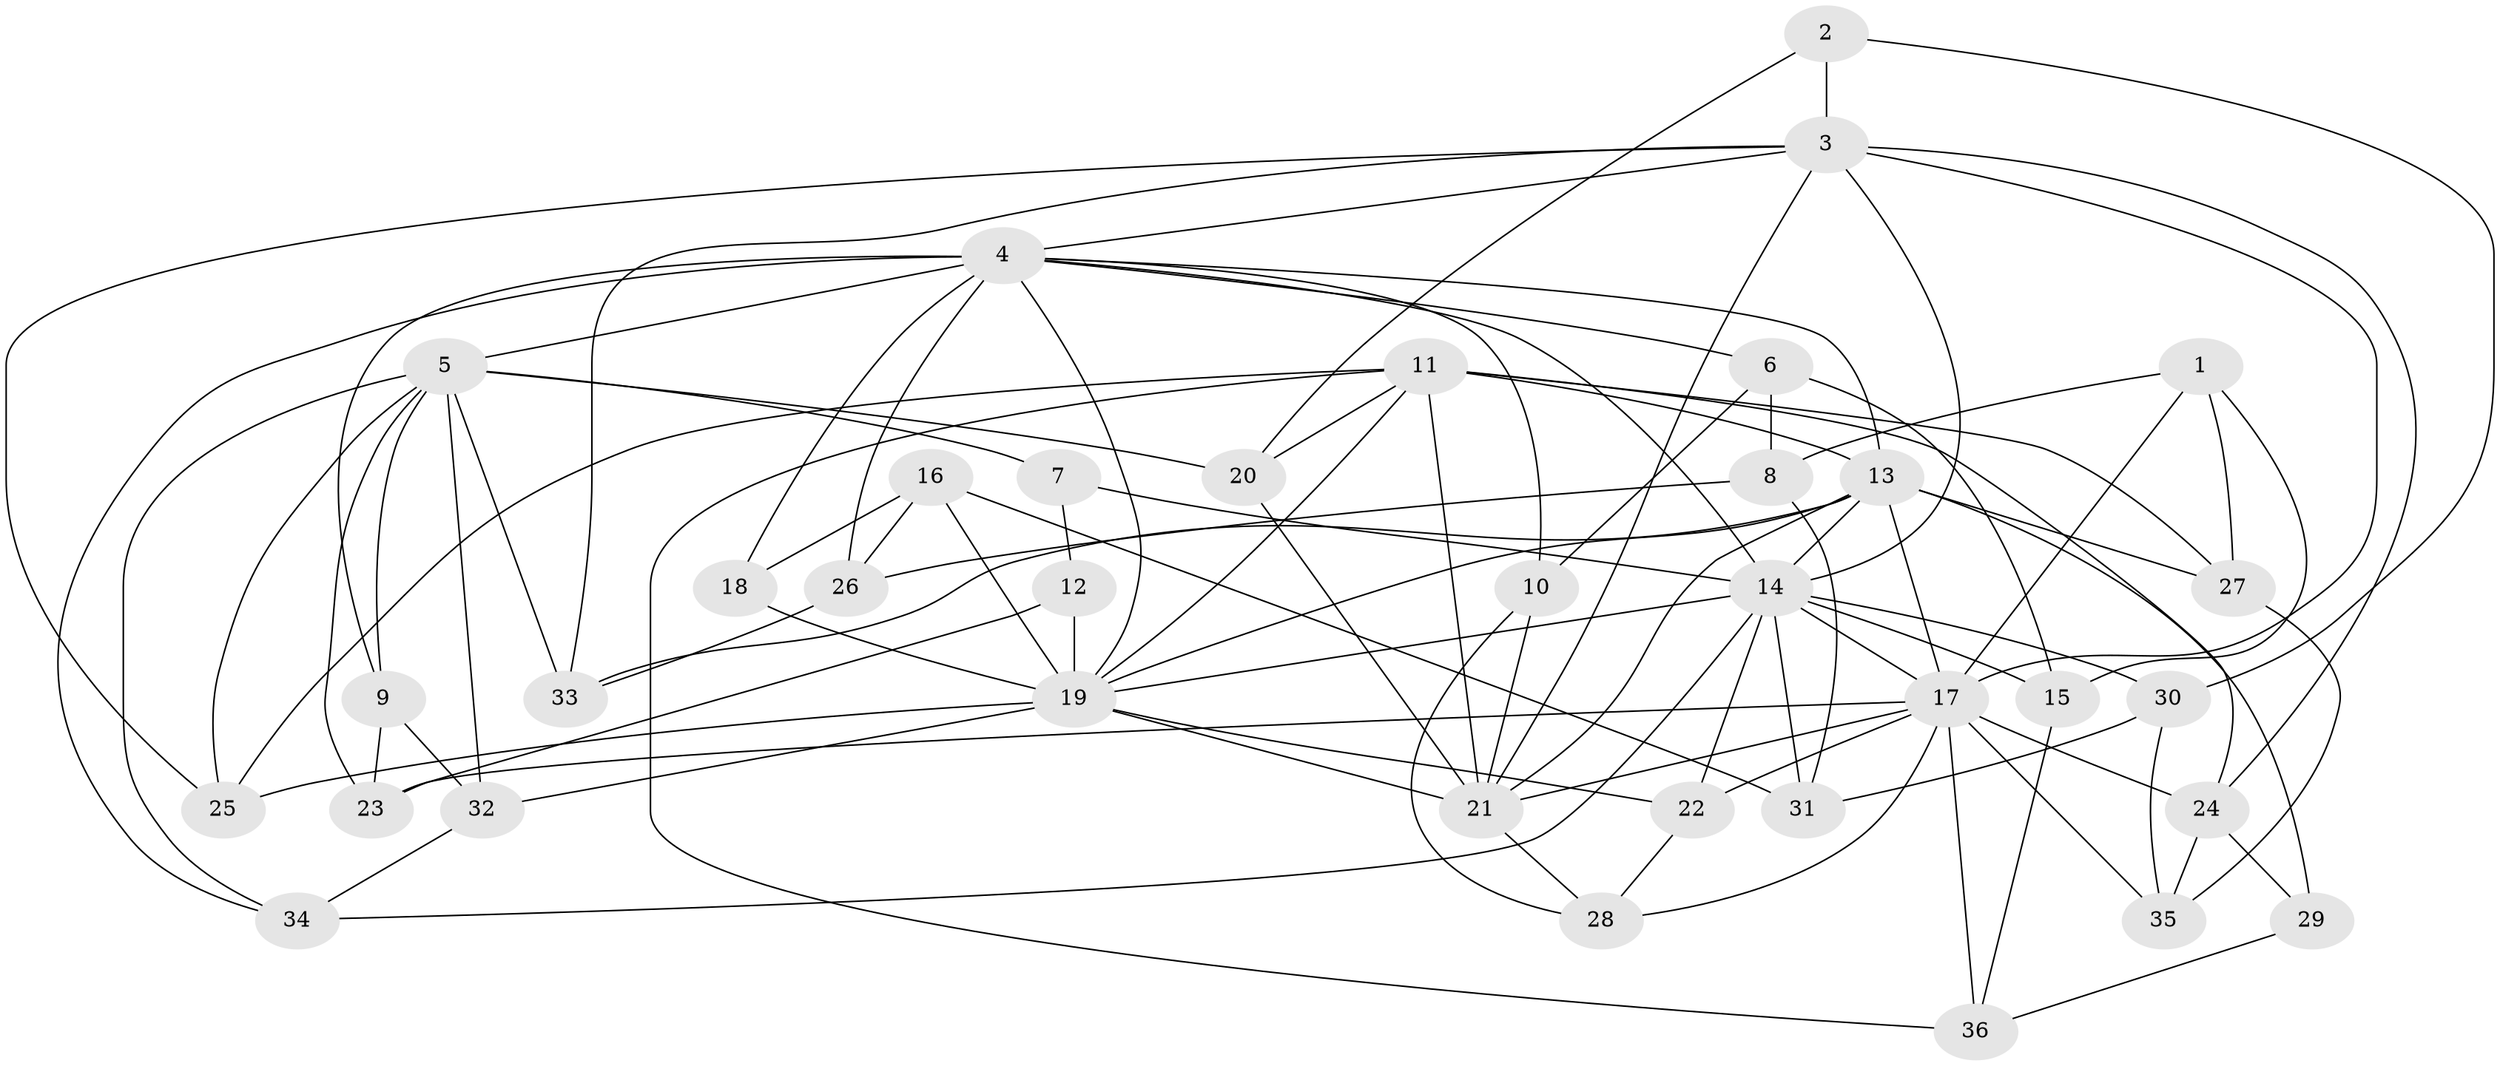 // original degree distribution, {4: 1.0}
// Generated by graph-tools (version 1.1) at 2025/53/03/04/25 22:53:33]
// undirected, 36 vertices, 95 edges
graph export_dot {
  node [color=gray90,style=filled];
  1;
  2;
  3;
  4;
  5;
  6;
  7;
  8;
  9;
  10;
  11;
  12;
  13;
  14;
  15;
  16;
  17;
  18;
  19;
  20;
  21;
  22;
  23;
  24;
  25;
  26;
  27;
  28;
  29;
  30;
  31;
  32;
  33;
  34;
  35;
  36;
  1 -- 8 [weight=1.0];
  1 -- 15 [weight=1.0];
  1 -- 17 [weight=1.0];
  1 -- 27 [weight=1.0];
  2 -- 3 [weight=2.0];
  2 -- 20 [weight=1.0];
  2 -- 30 [weight=1.0];
  3 -- 4 [weight=1.0];
  3 -- 14 [weight=2.0];
  3 -- 17 [weight=1.0];
  3 -- 21 [weight=1.0];
  3 -- 24 [weight=1.0];
  3 -- 25 [weight=1.0];
  3 -- 33 [weight=1.0];
  4 -- 5 [weight=1.0];
  4 -- 6 [weight=1.0];
  4 -- 9 [weight=1.0];
  4 -- 10 [weight=1.0];
  4 -- 13 [weight=1.0];
  4 -- 14 [weight=1.0];
  4 -- 18 [weight=2.0];
  4 -- 19 [weight=1.0];
  4 -- 26 [weight=1.0];
  4 -- 34 [weight=1.0];
  5 -- 7 [weight=2.0];
  5 -- 9 [weight=1.0];
  5 -- 20 [weight=1.0];
  5 -- 23 [weight=1.0];
  5 -- 25 [weight=1.0];
  5 -- 32 [weight=1.0];
  5 -- 33 [weight=1.0];
  5 -- 34 [weight=1.0];
  6 -- 8 [weight=1.0];
  6 -- 10 [weight=1.0];
  6 -- 15 [weight=1.0];
  7 -- 12 [weight=1.0];
  7 -- 14 [weight=1.0];
  8 -- 26 [weight=1.0];
  8 -- 31 [weight=1.0];
  9 -- 23 [weight=1.0];
  9 -- 32 [weight=1.0];
  10 -- 21 [weight=1.0];
  10 -- 28 [weight=1.0];
  11 -- 13 [weight=1.0];
  11 -- 19 [weight=1.0];
  11 -- 20 [weight=1.0];
  11 -- 21 [weight=3.0];
  11 -- 24 [weight=1.0];
  11 -- 25 [weight=1.0];
  11 -- 27 [weight=1.0];
  11 -- 36 [weight=1.0];
  12 -- 19 [weight=2.0];
  12 -- 23 [weight=1.0];
  13 -- 14 [weight=1.0];
  13 -- 17 [weight=1.0];
  13 -- 19 [weight=1.0];
  13 -- 21 [weight=1.0];
  13 -- 27 [weight=1.0];
  13 -- 29 [weight=2.0];
  13 -- 33 [weight=1.0];
  14 -- 15 [weight=1.0];
  14 -- 17 [weight=1.0];
  14 -- 19 [weight=1.0];
  14 -- 22 [weight=1.0];
  14 -- 30 [weight=1.0];
  14 -- 31 [weight=1.0];
  14 -- 34 [weight=1.0];
  15 -- 36 [weight=1.0];
  16 -- 18 [weight=1.0];
  16 -- 19 [weight=1.0];
  16 -- 26 [weight=1.0];
  16 -- 31 [weight=1.0];
  17 -- 21 [weight=1.0];
  17 -- 22 [weight=1.0];
  17 -- 23 [weight=1.0];
  17 -- 24 [weight=2.0];
  17 -- 28 [weight=1.0];
  17 -- 35 [weight=1.0];
  17 -- 36 [weight=1.0];
  18 -- 19 [weight=1.0];
  19 -- 21 [weight=1.0];
  19 -- 22 [weight=1.0];
  19 -- 25 [weight=1.0];
  19 -- 32 [weight=1.0];
  20 -- 21 [weight=1.0];
  21 -- 28 [weight=1.0];
  22 -- 28 [weight=1.0];
  24 -- 29 [weight=1.0];
  24 -- 35 [weight=1.0];
  26 -- 33 [weight=1.0];
  27 -- 35 [weight=1.0];
  29 -- 36 [weight=1.0];
  30 -- 31 [weight=1.0];
  30 -- 35 [weight=1.0];
  32 -- 34 [weight=1.0];
}
